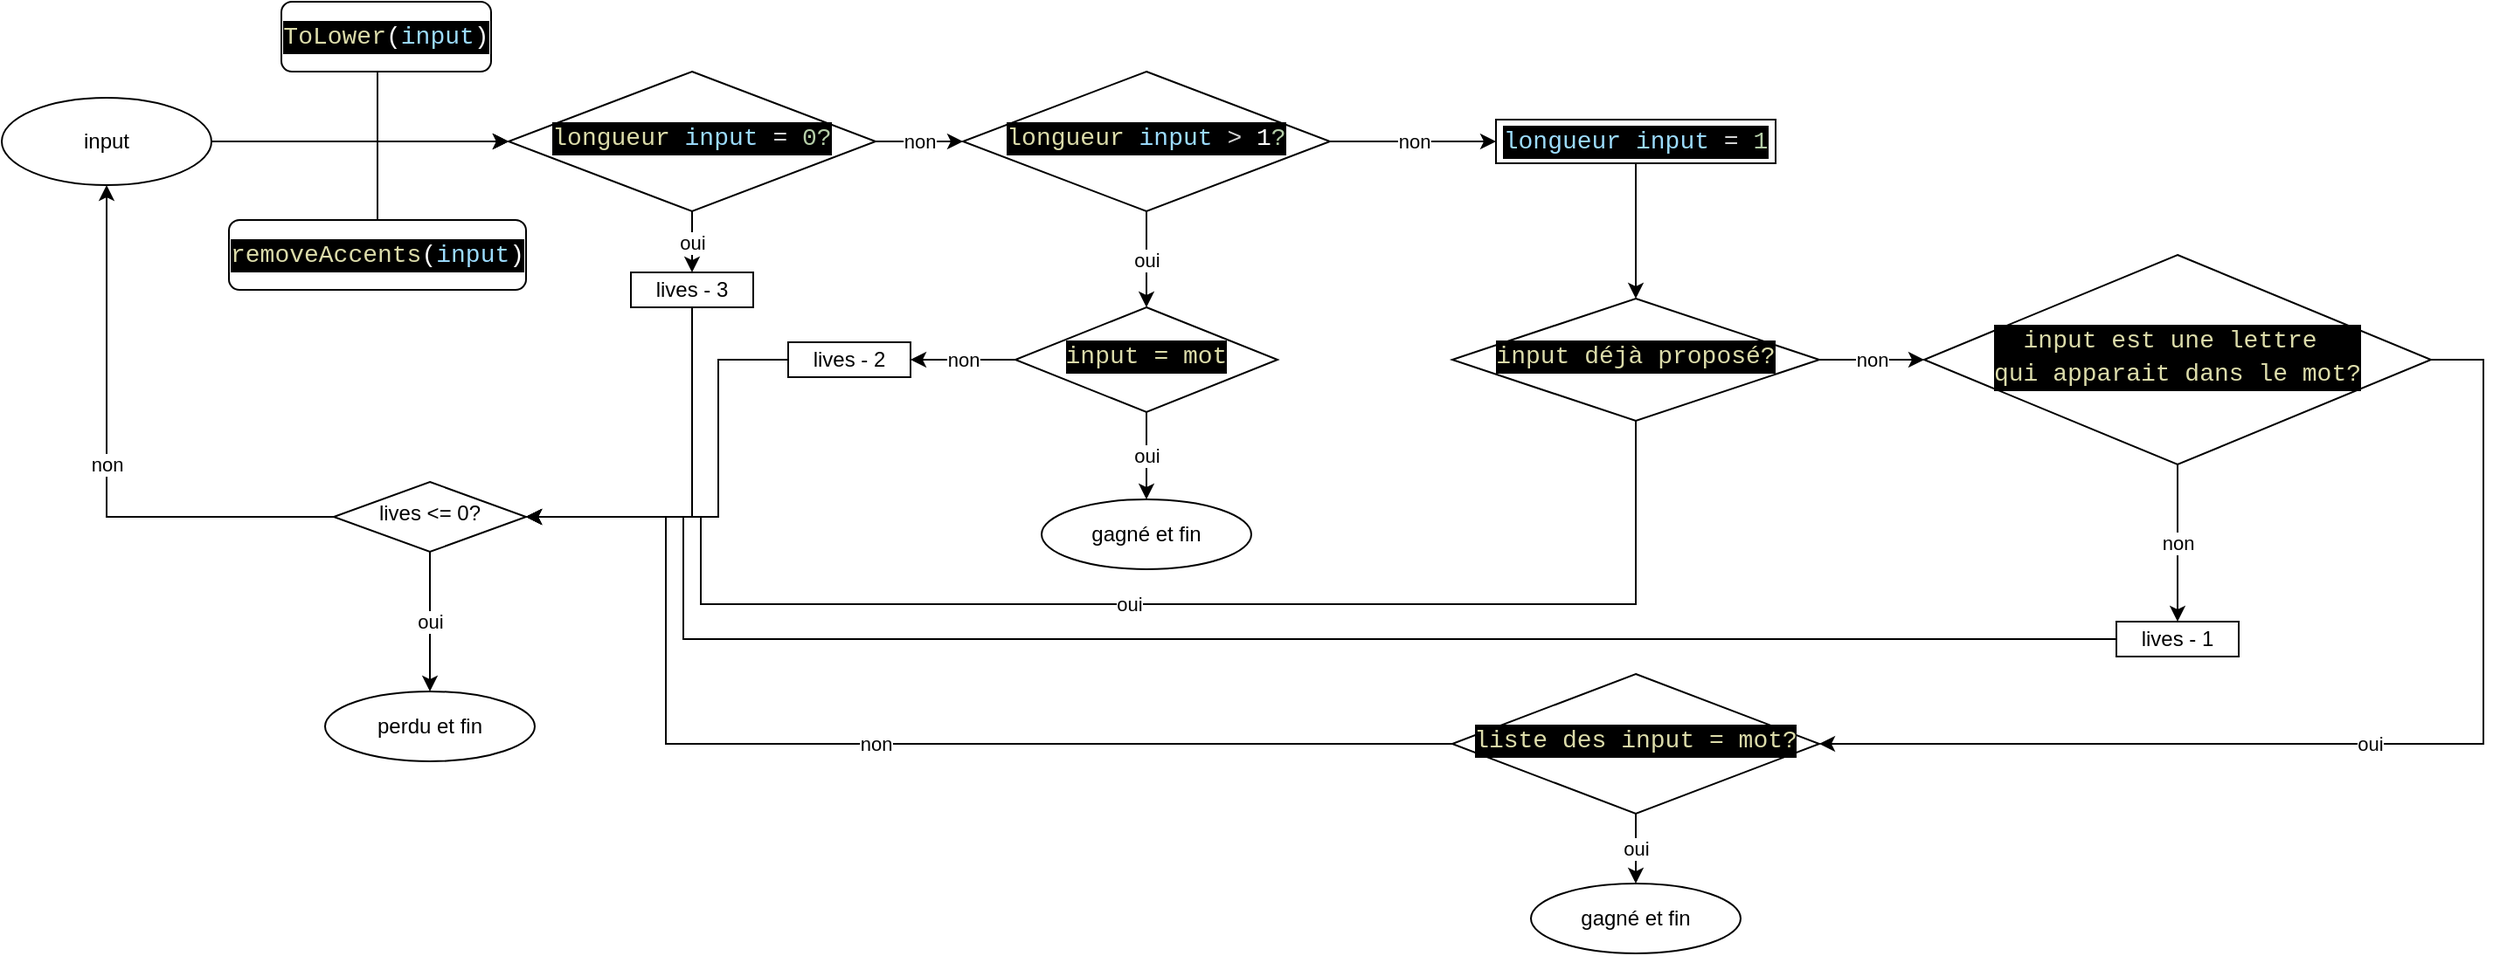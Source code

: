 <mxfile version="24.7.17">
  <diagram id="C5RBs43oDa-KdzZeNtuy" name="Page-1">
    <mxGraphModel dx="1518" dy="768" grid="1" gridSize="10" guides="1" tooltips="1" connect="1" arrows="1" fold="1" page="1" pageScale="1" pageWidth="827" pageHeight="1169" math="0" shadow="0">
      <root>
        <mxCell id="WIyWlLk6GJQsqaUBKTNV-0" />
        <mxCell id="WIyWlLk6GJQsqaUBKTNV-1" parent="WIyWlLk6GJQsqaUBKTNV-0" />
        <mxCell id="PZh1rCnV95SnnfxZzt3c-18" value="oui" style="edgeStyle=orthogonalEdgeStyle;rounded=0;orthogonalLoop=1;jettySize=auto;html=1;" edge="1" parent="WIyWlLk6GJQsqaUBKTNV-1" source="WIyWlLk6GJQsqaUBKTNV-6" target="PZh1rCnV95SnnfxZzt3c-13">
          <mxGeometry relative="1" as="geometry" />
        </mxCell>
        <mxCell id="PZh1rCnV95SnnfxZzt3c-21" value="non" style="edgeStyle=orthogonalEdgeStyle;rounded=0;orthogonalLoop=1;jettySize=auto;html=1;" edge="1" parent="WIyWlLk6GJQsqaUBKTNV-1" source="WIyWlLk6GJQsqaUBKTNV-6" target="PZh1rCnV95SnnfxZzt3c-1">
          <mxGeometry relative="1" as="geometry" />
        </mxCell>
        <mxCell id="WIyWlLk6GJQsqaUBKTNV-6" value="&lt;div style=&quot;background-color: rgb(0, 0, 0); font-family: Consolas, &amp;quot;Courier New&amp;quot;, monospace; font-size: 14px; line-height: 19px; white-space: pre;&quot;&gt;&lt;font color=&quot;#dcdcaa&quot;&gt;longueur &lt;/font&gt;&lt;span style=&quot;color: rgb(156, 220, 254);&quot;&gt;input&lt;/span&gt;&lt;font color=&quot;#ffffff&quot;&gt; &lt;/font&gt;&lt;span style=&quot;color: rgb(212, 212, 212);&quot;&gt;=&lt;/span&gt;&lt;font color=&quot;#ffffff&quot;&gt; &lt;/font&gt;&lt;span style=&quot;color: rgb(181, 206, 168);&quot;&gt;0?&lt;/span&gt;&lt;/div&gt;" style="rhombus;whiteSpace=wrap;html=1;shadow=0;fontFamily=Helvetica;fontSize=12;align=center;strokeWidth=1;spacing=6;spacingTop=-4;" parent="WIyWlLk6GJQsqaUBKTNV-1" vertex="1">
          <mxGeometry x="340" y="235" width="210" height="80" as="geometry" />
        </mxCell>
        <mxCell id="PZh1rCnV95SnnfxZzt3c-25" value="" style="edgeStyle=orthogonalEdgeStyle;rounded=0;orthogonalLoop=1;jettySize=auto;html=1;entryX=0;entryY=0.5;entryDx=0;entryDy=0;" edge="1" parent="WIyWlLk6GJQsqaUBKTNV-1" source="WIyWlLk6GJQsqaUBKTNV-7" target="WIyWlLk6GJQsqaUBKTNV-6">
          <mxGeometry relative="1" as="geometry">
            <Array as="points">
              <mxPoint x="265" y="275" />
            </Array>
          </mxGeometry>
        </mxCell>
        <mxCell id="WIyWlLk6GJQsqaUBKTNV-7" value="&lt;div style=&quot;color: rgb(255, 255, 255); background-color: rgb(0, 0, 0); font-family: Consolas, &amp;quot;Courier New&amp;quot;, monospace; font-size: 14px; line-height: 19px; white-space: pre;&quot;&gt;&lt;span style=&quot;color: #dcdcaa;&quot;&gt;ToLower&lt;/span&gt;(&lt;span style=&quot;color: #9cdcfe;&quot;&gt;input&lt;/span&gt;)&lt;/div&gt;" style="rounded=1;whiteSpace=wrap;html=1;fontSize=12;glass=0;strokeWidth=1;shadow=0;" parent="WIyWlLk6GJQsqaUBKTNV-1" vertex="1">
          <mxGeometry x="210" y="195" width="120" height="40" as="geometry" />
        </mxCell>
        <mxCell id="PZh1rCnV95SnnfxZzt3c-30" value="oui" style="edgeStyle=orthogonalEdgeStyle;rounded=0;orthogonalLoop=1;jettySize=auto;html=1;" edge="1" parent="WIyWlLk6GJQsqaUBKTNV-1" source="WIyWlLk6GJQsqaUBKTNV-10" target="PZh1rCnV95SnnfxZzt3c-17">
          <mxGeometry relative="1" as="geometry" />
        </mxCell>
        <mxCell id="PZh1rCnV95SnnfxZzt3c-31" value="non" style="edgeStyle=orthogonalEdgeStyle;rounded=0;orthogonalLoop=1;jettySize=auto;html=1;entryX=0.5;entryY=1;entryDx=0;entryDy=0;" edge="1" parent="WIyWlLk6GJQsqaUBKTNV-1" source="WIyWlLk6GJQsqaUBKTNV-10" target="PZh1rCnV95SnnfxZzt3c-0">
          <mxGeometry relative="1" as="geometry" />
        </mxCell>
        <mxCell id="WIyWlLk6GJQsqaUBKTNV-10" value="lives &amp;lt;= 0?" style="rhombus;whiteSpace=wrap;html=1;shadow=0;fontFamily=Helvetica;fontSize=12;align=center;strokeWidth=1;spacing=6;spacingTop=-4;" parent="WIyWlLk6GJQsqaUBKTNV-1" vertex="1">
          <mxGeometry x="240" y="470" width="110" height="40" as="geometry" />
        </mxCell>
        <mxCell id="PZh1rCnV95SnnfxZzt3c-24" value="" style="edgeStyle=orthogonalEdgeStyle;rounded=0;orthogonalLoop=1;jettySize=auto;html=1;entryX=0;entryY=0.5;entryDx=0;entryDy=0;" edge="1" parent="WIyWlLk6GJQsqaUBKTNV-1" source="WIyWlLk6GJQsqaUBKTNV-12" target="WIyWlLk6GJQsqaUBKTNV-6">
          <mxGeometry relative="1" as="geometry" />
        </mxCell>
        <mxCell id="WIyWlLk6GJQsqaUBKTNV-12" value="&lt;div style=&quot;color: rgb(255, 255, 255); background-color: rgb(0, 0, 0); font-family: Consolas, &amp;quot;Courier New&amp;quot;, monospace; font-size: 14px; line-height: 19px; white-space: pre;&quot;&gt;&lt;span style=&quot;color: #dcdcaa;&quot;&gt;removeAccents&lt;/span&gt;(&lt;span style=&quot;color: #9cdcfe;&quot;&gt;input&lt;/span&gt;)&lt;/div&gt;" style="rounded=1;whiteSpace=wrap;html=1;fontSize=12;glass=0;strokeWidth=1;shadow=0;" parent="WIyWlLk6GJQsqaUBKTNV-1" vertex="1">
          <mxGeometry x="180" y="320" width="170" height="40" as="geometry" />
        </mxCell>
        <mxCell id="PZh1rCnV95SnnfxZzt3c-22" style="edgeStyle=orthogonalEdgeStyle;rounded=0;orthogonalLoop=1;jettySize=auto;html=1;entryX=0;entryY=0.5;entryDx=0;entryDy=0;" edge="1" parent="WIyWlLk6GJQsqaUBKTNV-1" source="PZh1rCnV95SnnfxZzt3c-0" target="WIyWlLk6GJQsqaUBKTNV-6">
          <mxGeometry relative="1" as="geometry" />
        </mxCell>
        <mxCell id="PZh1rCnV95SnnfxZzt3c-0" value="input" style="ellipse;whiteSpace=wrap;html=1;" vertex="1" parent="WIyWlLk6GJQsqaUBKTNV-1">
          <mxGeometry x="50" y="250" width="120" height="50" as="geometry" />
        </mxCell>
        <mxCell id="PZh1rCnV95SnnfxZzt3c-20" value="oui" style="edgeStyle=orthogonalEdgeStyle;rounded=0;orthogonalLoop=1;jettySize=auto;html=1;entryX=0.5;entryY=0;entryDx=0;entryDy=0;" edge="1" parent="WIyWlLk6GJQsqaUBKTNV-1" source="PZh1rCnV95SnnfxZzt3c-1" target="PZh1rCnV95SnnfxZzt3c-2">
          <mxGeometry relative="1" as="geometry" />
        </mxCell>
        <mxCell id="PZh1rCnV95SnnfxZzt3c-32" value="non" style="edgeStyle=orthogonalEdgeStyle;rounded=0;orthogonalLoop=1;jettySize=auto;html=1;entryX=0;entryY=0.5;entryDx=0;entryDy=0;" edge="1" parent="WIyWlLk6GJQsqaUBKTNV-1" source="PZh1rCnV95SnnfxZzt3c-1" target="PZh1rCnV95SnnfxZzt3c-34">
          <mxGeometry relative="1" as="geometry" />
        </mxCell>
        <mxCell id="PZh1rCnV95SnnfxZzt3c-1" value="&lt;div style=&quot;background-color: rgb(0, 0, 0); font-family: Consolas, &amp;quot;Courier New&amp;quot;, monospace; font-size: 14px; line-height: 19px; white-space: pre;&quot;&gt;&lt;font color=&quot;#dcdcaa&quot;&gt;longueur &lt;/font&gt;&lt;span style=&quot;color: rgb(156, 220, 254);&quot;&gt;input&lt;/span&gt;&lt;font color=&quot;#ffffff&quot;&gt; &lt;/font&gt;&lt;font color=&quot;#d4d4d4&quot;&gt;&amp;gt;&lt;/font&gt;&lt;font color=&quot;#ffffff&quot;&gt; 1&lt;/font&gt;&lt;span style=&quot;color: rgb(181, 206, 168);&quot;&gt;?&lt;/span&gt;&lt;/div&gt;" style="rhombus;whiteSpace=wrap;html=1;shadow=0;fontFamily=Helvetica;fontSize=12;align=center;strokeWidth=1;spacing=6;spacingTop=-4;" vertex="1" parent="WIyWlLk6GJQsqaUBKTNV-1">
          <mxGeometry x="600" y="235" width="210" height="80" as="geometry" />
        </mxCell>
        <mxCell id="PZh1rCnV95SnnfxZzt3c-19" value="oui" style="edgeStyle=orthogonalEdgeStyle;rounded=0;orthogonalLoop=1;jettySize=auto;html=1;" edge="1" parent="WIyWlLk6GJQsqaUBKTNV-1" source="PZh1rCnV95SnnfxZzt3c-2" target="PZh1rCnV95SnnfxZzt3c-16">
          <mxGeometry relative="1" as="geometry" />
        </mxCell>
        <mxCell id="PZh1rCnV95SnnfxZzt3c-27" value="non" style="edgeStyle=orthogonalEdgeStyle;rounded=0;orthogonalLoop=1;jettySize=auto;html=1;" edge="1" parent="WIyWlLk6GJQsqaUBKTNV-1" source="PZh1rCnV95SnnfxZzt3c-2" target="PZh1rCnV95SnnfxZzt3c-15">
          <mxGeometry relative="1" as="geometry" />
        </mxCell>
        <mxCell id="PZh1rCnV95SnnfxZzt3c-2" value="&lt;div style=&quot;background-color: rgb(0, 0, 0); font-family: Consolas, &amp;quot;Courier New&amp;quot;, monospace; font-size: 14px; line-height: 19px; white-space: pre;&quot;&gt;&lt;font color=&quot;#dcdcaa&quot;&gt;input = mot&lt;/font&gt;&lt;/div&gt;" style="rhombus;whiteSpace=wrap;html=1;shadow=0;fontFamily=Helvetica;fontSize=12;align=center;strokeWidth=1;spacing=6;spacingTop=-4;" vertex="1" parent="WIyWlLk6GJQsqaUBKTNV-1">
          <mxGeometry x="630" y="370" width="150" height="60" as="geometry" />
        </mxCell>
        <mxCell id="PZh1rCnV95SnnfxZzt3c-43" value="non" style="edgeStyle=orthogonalEdgeStyle;rounded=0;orthogonalLoop=1;jettySize=auto;html=1;entryX=1;entryY=0.5;entryDx=0;entryDy=0;" edge="1" parent="WIyWlLk6GJQsqaUBKTNV-1" source="PZh1rCnV95SnnfxZzt3c-3" target="WIyWlLk6GJQsqaUBKTNV-10">
          <mxGeometry relative="1" as="geometry">
            <Array as="points">
              <mxPoint x="430" y="620" />
              <mxPoint x="430" y="490" />
            </Array>
          </mxGeometry>
        </mxCell>
        <mxCell id="PZh1rCnV95SnnfxZzt3c-45" value="oui" style="edgeStyle=orthogonalEdgeStyle;rounded=0;orthogonalLoop=1;jettySize=auto;html=1;" edge="1" parent="WIyWlLk6GJQsqaUBKTNV-1" source="PZh1rCnV95SnnfxZzt3c-3" target="PZh1rCnV95SnnfxZzt3c-44">
          <mxGeometry relative="1" as="geometry" />
        </mxCell>
        <mxCell id="PZh1rCnV95SnnfxZzt3c-3" value="&lt;div style=&quot;background-color: rgb(0, 0, 0); font-family: Consolas, &amp;quot;Courier New&amp;quot;, monospace; font-size: 14px; line-height: 19px; white-space: pre;&quot;&gt;&lt;font color=&quot;#dcdcaa&quot;&gt;liste des input = mot?&lt;/font&gt;&lt;/div&gt;" style="rhombus;whiteSpace=wrap;html=1;shadow=0;fontFamily=Helvetica;fontSize=12;align=center;strokeWidth=1;spacing=6;spacingTop=-4;" vertex="1" parent="WIyWlLk6GJQsqaUBKTNV-1">
          <mxGeometry x="880" y="580" width="210" height="80" as="geometry" />
        </mxCell>
        <mxCell id="PZh1rCnV95SnnfxZzt3c-38" value="non" style="edgeStyle=orthogonalEdgeStyle;rounded=0;orthogonalLoop=1;jettySize=auto;html=1;entryX=0.5;entryY=0;entryDx=0;entryDy=0;" edge="1" parent="WIyWlLk6GJQsqaUBKTNV-1" source="PZh1rCnV95SnnfxZzt3c-5" target="PZh1rCnV95SnnfxZzt3c-12">
          <mxGeometry relative="1" as="geometry">
            <mxPoint x="1310" y="580" as="targetPoint" />
          </mxGeometry>
        </mxCell>
        <mxCell id="PZh1rCnV95SnnfxZzt3c-42" value="oui" style="edgeStyle=orthogonalEdgeStyle;rounded=0;orthogonalLoop=1;jettySize=auto;html=1;entryX=1;entryY=0.5;entryDx=0;entryDy=0;" edge="1" parent="WIyWlLk6GJQsqaUBKTNV-1" source="PZh1rCnV95SnnfxZzt3c-5" target="PZh1rCnV95SnnfxZzt3c-3">
          <mxGeometry relative="1" as="geometry">
            <Array as="points">
              <mxPoint x="1470" y="400" />
              <mxPoint x="1470" y="620" />
            </Array>
          </mxGeometry>
        </mxCell>
        <mxCell id="PZh1rCnV95SnnfxZzt3c-5" value="&lt;div style=&quot;background-color: rgb(0, 0, 0); font-family: Consolas, &amp;quot;Courier New&amp;quot;, monospace; font-size: 14px; line-height: 19px; white-space: pre;&quot;&gt;&lt;font color=&quot;#dcdcaa&quot;&gt;input est une lettre &lt;/font&gt;&lt;/div&gt;&lt;div style=&quot;background-color: rgb(0, 0, 0); font-family: Consolas, &amp;quot;Courier New&amp;quot;, monospace; font-size: 14px; line-height: 19px; white-space: pre;&quot;&gt;&lt;font color=&quot;#dcdcaa&quot;&gt;qui apparait dans le mot?&lt;/font&gt;&lt;/div&gt;" style="rhombus;whiteSpace=wrap;html=1;shadow=0;fontFamily=Helvetica;fontSize=12;align=center;strokeWidth=1;spacing=6;spacingTop=-4;" vertex="1" parent="WIyWlLk6GJQsqaUBKTNV-1">
          <mxGeometry x="1150" y="340" width="290" height="120" as="geometry" />
        </mxCell>
        <mxCell id="PZh1rCnV95SnnfxZzt3c-39" style="edgeStyle=orthogonalEdgeStyle;rounded=0;orthogonalLoop=1;jettySize=auto;html=1;entryX=1;entryY=0.5;entryDx=0;entryDy=0;" edge="1" parent="WIyWlLk6GJQsqaUBKTNV-1" source="PZh1rCnV95SnnfxZzt3c-12" target="WIyWlLk6GJQsqaUBKTNV-10">
          <mxGeometry relative="1" as="geometry">
            <Array as="points">
              <mxPoint x="440" y="560" />
              <mxPoint x="440" y="490" />
            </Array>
          </mxGeometry>
        </mxCell>
        <mxCell id="PZh1rCnV95SnnfxZzt3c-12" value="lives - 1" style="rounded=0;whiteSpace=wrap;html=1;" vertex="1" parent="WIyWlLk6GJQsqaUBKTNV-1">
          <mxGeometry x="1260" y="550" width="70" height="20" as="geometry" />
        </mxCell>
        <mxCell id="PZh1rCnV95SnnfxZzt3c-29" style="edgeStyle=orthogonalEdgeStyle;rounded=0;orthogonalLoop=1;jettySize=auto;html=1;entryX=1;entryY=0.5;entryDx=0;entryDy=0;" edge="1" parent="WIyWlLk6GJQsqaUBKTNV-1" source="PZh1rCnV95SnnfxZzt3c-13" target="WIyWlLk6GJQsqaUBKTNV-10">
          <mxGeometry relative="1" as="geometry">
            <mxPoint x="330" y="410" as="targetPoint" />
            <Array as="points">
              <mxPoint x="445" y="490" />
            </Array>
          </mxGeometry>
        </mxCell>
        <mxCell id="PZh1rCnV95SnnfxZzt3c-13" value="lives - 3" style="rounded=0;whiteSpace=wrap;html=1;" vertex="1" parent="WIyWlLk6GJQsqaUBKTNV-1">
          <mxGeometry x="410" y="350" width="70" height="20" as="geometry" />
        </mxCell>
        <mxCell id="PZh1rCnV95SnnfxZzt3c-28" style="edgeStyle=orthogonalEdgeStyle;rounded=0;orthogonalLoop=1;jettySize=auto;html=1;entryX=1;entryY=0.5;entryDx=0;entryDy=0;" edge="1" parent="WIyWlLk6GJQsqaUBKTNV-1" source="PZh1rCnV95SnnfxZzt3c-15" target="WIyWlLk6GJQsqaUBKTNV-10">
          <mxGeometry relative="1" as="geometry">
            <Array as="points">
              <mxPoint x="460" y="400" />
              <mxPoint x="460" y="490" />
            </Array>
          </mxGeometry>
        </mxCell>
        <mxCell id="PZh1rCnV95SnnfxZzt3c-15" value="lives - 2" style="rounded=0;whiteSpace=wrap;html=1;" vertex="1" parent="WIyWlLk6GJQsqaUBKTNV-1">
          <mxGeometry x="500" y="390" width="70" height="20" as="geometry" />
        </mxCell>
        <mxCell id="PZh1rCnV95SnnfxZzt3c-16" value="gagné et fin" style="ellipse;whiteSpace=wrap;html=1;" vertex="1" parent="WIyWlLk6GJQsqaUBKTNV-1">
          <mxGeometry x="645" y="480" width="120" height="40" as="geometry" />
        </mxCell>
        <mxCell id="PZh1rCnV95SnnfxZzt3c-17" value="perdu et fin" style="ellipse;whiteSpace=wrap;html=1;" vertex="1" parent="WIyWlLk6GJQsqaUBKTNV-1">
          <mxGeometry x="235" y="590" width="120" height="40" as="geometry" />
        </mxCell>
        <mxCell id="PZh1rCnV95SnnfxZzt3c-36" value="oui" style="edgeStyle=orthogonalEdgeStyle;rounded=0;orthogonalLoop=1;jettySize=auto;html=1;entryX=1;entryY=0.5;entryDx=0;entryDy=0;" edge="1" parent="WIyWlLk6GJQsqaUBKTNV-1" source="PZh1rCnV95SnnfxZzt3c-33" target="WIyWlLk6GJQsqaUBKTNV-10">
          <mxGeometry relative="1" as="geometry">
            <Array as="points">
              <mxPoint x="985" y="540" />
              <mxPoint x="450" y="540" />
              <mxPoint x="450" y="490" />
            </Array>
          </mxGeometry>
        </mxCell>
        <mxCell id="PZh1rCnV95SnnfxZzt3c-37" value="non" style="edgeStyle=orthogonalEdgeStyle;rounded=0;orthogonalLoop=1;jettySize=auto;html=1;" edge="1" parent="WIyWlLk6GJQsqaUBKTNV-1" source="PZh1rCnV95SnnfxZzt3c-33" target="PZh1rCnV95SnnfxZzt3c-5">
          <mxGeometry relative="1" as="geometry" />
        </mxCell>
        <mxCell id="PZh1rCnV95SnnfxZzt3c-33" value="&lt;div style=&quot;background-color: rgb(0, 0, 0); font-family: Consolas, &amp;quot;Courier New&amp;quot;, monospace; font-size: 14px; line-height: 19px; white-space: pre;&quot;&gt;&lt;font color=&quot;#dcdcaa&quot;&gt;input déjà proposé?&lt;/font&gt;&lt;/div&gt;" style="rhombus;whiteSpace=wrap;html=1;shadow=0;fontFamily=Helvetica;fontSize=12;align=center;strokeWidth=1;spacing=6;spacingTop=-4;" vertex="1" parent="WIyWlLk6GJQsqaUBKTNV-1">
          <mxGeometry x="880" y="365" width="210" height="70" as="geometry" />
        </mxCell>
        <mxCell id="PZh1rCnV95SnnfxZzt3c-35" value="" style="edgeStyle=orthogonalEdgeStyle;rounded=0;orthogonalLoop=1;jettySize=auto;html=1;" edge="1" parent="WIyWlLk6GJQsqaUBKTNV-1" source="PZh1rCnV95SnnfxZzt3c-34" target="PZh1rCnV95SnnfxZzt3c-33">
          <mxGeometry relative="1" as="geometry" />
        </mxCell>
        <mxCell id="PZh1rCnV95SnnfxZzt3c-34" value="&lt;div style=&quot;color: rgb(255, 255, 255); background-color: rgb(0, 0, 0); font-family: Consolas, &amp;quot;Courier New&amp;quot;, monospace; font-size: 14px; line-height: 19px; white-space: pre;&quot;&gt;&lt;span style=&quot;color: #9cdcfe;&quot;&gt;longueur&lt;/span&gt; &lt;span style=&quot;color: #9cdcfe;&quot;&gt;input&lt;/span&gt; &lt;span style=&quot;color: #d4d4d4;&quot;&gt;=&lt;/span&gt; &lt;span style=&quot;color: #b5cea8;&quot;&gt;1&lt;/span&gt;&lt;/div&gt;" style="rounded=0;whiteSpace=wrap;html=1;" vertex="1" parent="WIyWlLk6GJQsqaUBKTNV-1">
          <mxGeometry x="905" y="262.5" width="160" height="25" as="geometry" />
        </mxCell>
        <mxCell id="PZh1rCnV95SnnfxZzt3c-44" value="gagné et fin" style="ellipse;whiteSpace=wrap;html=1;" vertex="1" parent="WIyWlLk6GJQsqaUBKTNV-1">
          <mxGeometry x="925" y="700" width="120" height="40" as="geometry" />
        </mxCell>
      </root>
    </mxGraphModel>
  </diagram>
</mxfile>

